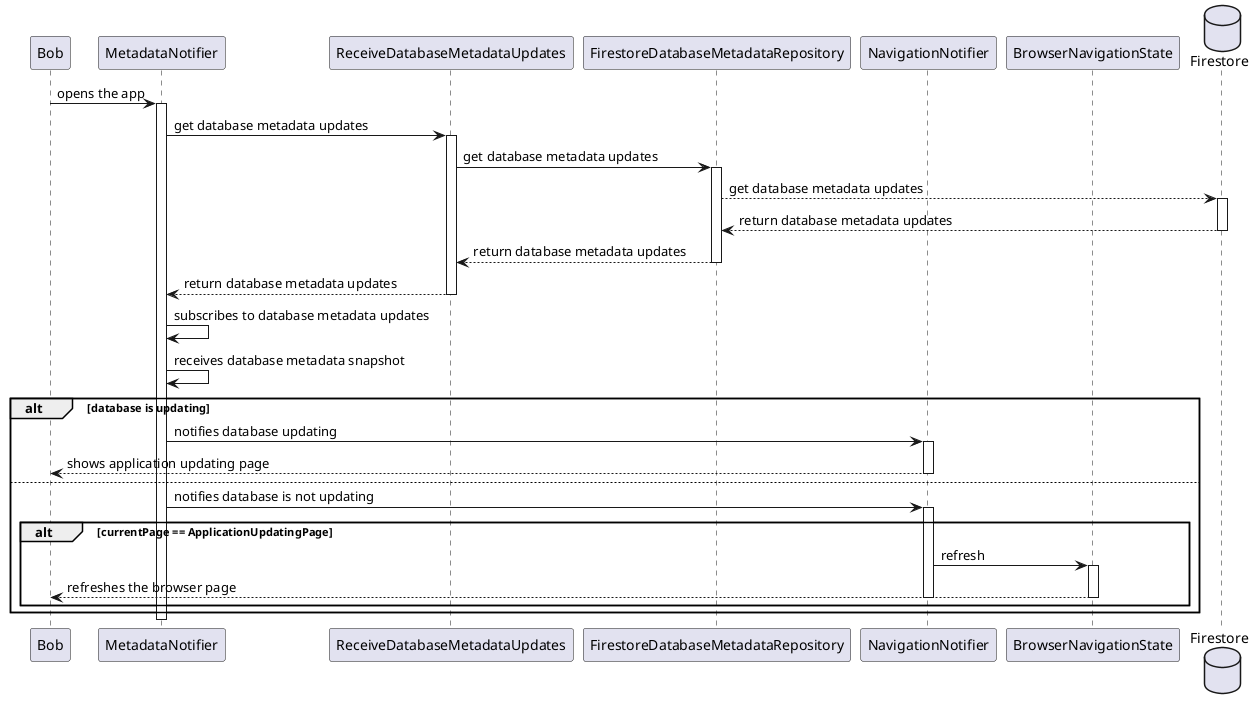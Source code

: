 @startuml database_finished_updating

participant Bob

participant MetadataNotifier

participant ReceiveDatabaseMetadataUpdates

participant FirestoreDatabaseMetadataRepository

participant NavigationNotifier

participant BrowserNavigationState

database Firestore



Bob -> MetadataNotifier : opens the app
activate MetadataNotifier
MetadataNotifier -> ReceiveDatabaseMetadataUpdates : get database metadata updates
activate ReceiveDatabaseMetadataUpdates
ReceiveDatabaseMetadataUpdates -> FirestoreDatabaseMetadataRepository : get database metadata updates
activate FirestoreDatabaseMetadataRepository
FirestoreDatabaseMetadataRepository --> Firestore : get database metadata updates
activate Firestore
Firestore --> FirestoreDatabaseMetadataRepository : return database metadata updates
deactivate Firestore
FirestoreDatabaseMetadataRepository --> ReceiveDatabaseMetadataUpdates : return database metadata updates
deactivate FirestoreDatabaseMetadataRepository
ReceiveDatabaseMetadataUpdates --> MetadataNotifier : return database metadata updates
deactivate ReceiveDatabaseMetadataUpdates

MetadataNotifier -> MetadataNotifier : subscribes to database metadata updates
MetadataNotifier -> MetadataNotifier : receives database metadata snapshot

alt database is updating

    MetadataNotifier -> NavigationNotifier : notifies database updating
    activate NavigationNotifier
    NavigationNotifier --> Bob : shows application updating page
    deactivate NavigationNotifier

else

    MetadataNotifier -> NavigationNotifier : notifies database is not updating
    activate NavigationNotifier

    alt currentPage == ApplicationUpdatingPage

        NavigationNotifier -> BrowserNavigationState : refresh
        activate BrowserNavigationState
        BrowserNavigationState --> Bob : refreshes the browser page
        deactivate BrowserNavigationState
        deactivate NavigationNotifier

    end

end

deactivate MetadataNotifier


@enduml